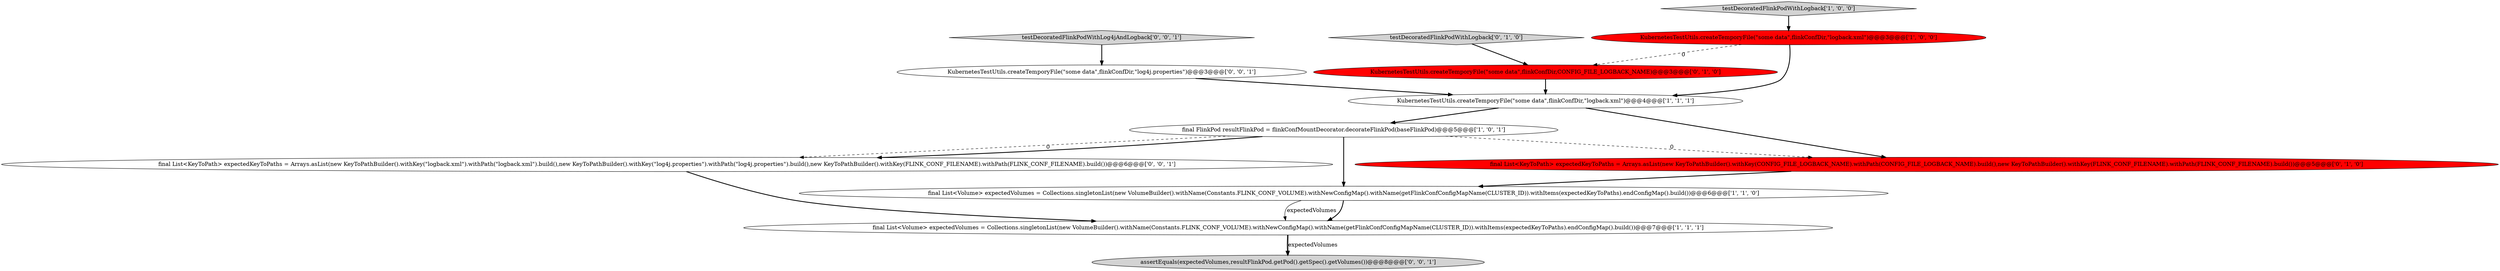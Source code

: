 digraph {
12 [style = filled, label = "testDecoratedFlinkPodWithLog4jAndLogback['0', '0', '1']", fillcolor = lightgray, shape = diamond image = "AAA0AAABBB3BBB"];
5 [style = filled, label = "testDecoratedFlinkPodWithLogback['1', '0', '0']", fillcolor = lightgray, shape = diamond image = "AAA0AAABBB1BBB"];
6 [style = filled, label = "final List<KeyToPath> expectedKeyToPaths = Arrays.asList(new KeyToPathBuilder().withKey(CONFIG_FILE_LOGBACK_NAME).withPath(CONFIG_FILE_LOGBACK_NAME).build(),new KeyToPathBuilder().withKey(FLINK_CONF_FILENAME).withPath(FLINK_CONF_FILENAME).build())@@@5@@@['0', '1', '0']", fillcolor = red, shape = ellipse image = "AAA1AAABBB2BBB"];
11 [style = filled, label = "final List<KeyToPath> expectedKeyToPaths = Arrays.asList(new KeyToPathBuilder().withKey(\"logback.xml\").withPath(\"logback.xml\").build(),new KeyToPathBuilder().withKey(\"log4j.properties\").withPath(\"log4j.properties\").build(),new KeyToPathBuilder().withKey(FLINK_CONF_FILENAME).withPath(FLINK_CONF_FILENAME).build())@@@6@@@['0', '0', '1']", fillcolor = white, shape = ellipse image = "AAA0AAABBB3BBB"];
8 [style = filled, label = "testDecoratedFlinkPodWithLogback['0', '1', '0']", fillcolor = lightgray, shape = diamond image = "AAA0AAABBB2BBB"];
3 [style = filled, label = "final List<Volume> expectedVolumes = Collections.singletonList(new VolumeBuilder().withName(Constants.FLINK_CONF_VOLUME).withNewConfigMap().withName(getFlinkConfConfigMapName(CLUSTER_ID)).withItems(expectedKeyToPaths).endConfigMap().build())@@@7@@@['1', '1', '1']", fillcolor = white, shape = ellipse image = "AAA0AAABBB1BBB"];
1 [style = filled, label = "final List<Volume> expectedVolumes = Collections.singletonList(new VolumeBuilder().withName(Constants.FLINK_CONF_VOLUME).withNewConfigMap().withName(getFlinkConfConfigMapName(CLUSTER_ID)).withItems(expectedKeyToPaths).endConfigMap().build())@@@6@@@['1', '1', '0']", fillcolor = white, shape = ellipse image = "AAA0AAABBB1BBB"];
7 [style = filled, label = "KubernetesTestUtils.createTemporyFile(\"some data\",flinkConfDir,CONFIG_FILE_LOGBACK_NAME)@@@3@@@['0', '1', '0']", fillcolor = red, shape = ellipse image = "AAA1AAABBB2BBB"];
4 [style = filled, label = "KubernetesTestUtils.createTemporyFile(\"some data\",flinkConfDir,\"logback.xml\")@@@3@@@['1', '0', '0']", fillcolor = red, shape = ellipse image = "AAA1AAABBB1BBB"];
9 [style = filled, label = "assertEquals(expectedVolumes,resultFlinkPod.getPod().getSpec().getVolumes())@@@8@@@['0', '0', '1']", fillcolor = lightgray, shape = ellipse image = "AAA0AAABBB3BBB"];
0 [style = filled, label = "KubernetesTestUtils.createTemporyFile(\"some data\",flinkConfDir,\"logback.xml\")@@@4@@@['1', '1', '1']", fillcolor = white, shape = ellipse image = "AAA0AAABBB1BBB"];
10 [style = filled, label = "KubernetesTestUtils.createTemporyFile(\"some data\",flinkConfDir,\"log4j.properties\")@@@3@@@['0', '0', '1']", fillcolor = white, shape = ellipse image = "AAA0AAABBB3BBB"];
2 [style = filled, label = "final FlinkPod resultFlinkPod = flinkConfMountDecorator.decorateFlinkPod(baseFlinkPod)@@@5@@@['1', '0', '1']", fillcolor = white, shape = ellipse image = "AAA0AAABBB1BBB"];
1->3 [style = bold, label=""];
3->9 [style = bold, label=""];
6->1 [style = bold, label=""];
10->0 [style = bold, label=""];
2->11 [style = dashed, label="0"];
7->0 [style = bold, label=""];
12->10 [style = bold, label=""];
1->3 [style = solid, label="expectedVolumes"];
3->9 [style = solid, label="expectedVolumes"];
11->3 [style = bold, label=""];
0->6 [style = bold, label=""];
4->7 [style = dashed, label="0"];
2->1 [style = bold, label=""];
2->11 [style = bold, label=""];
5->4 [style = bold, label=""];
8->7 [style = bold, label=""];
4->0 [style = bold, label=""];
0->2 [style = bold, label=""];
2->6 [style = dashed, label="0"];
}
